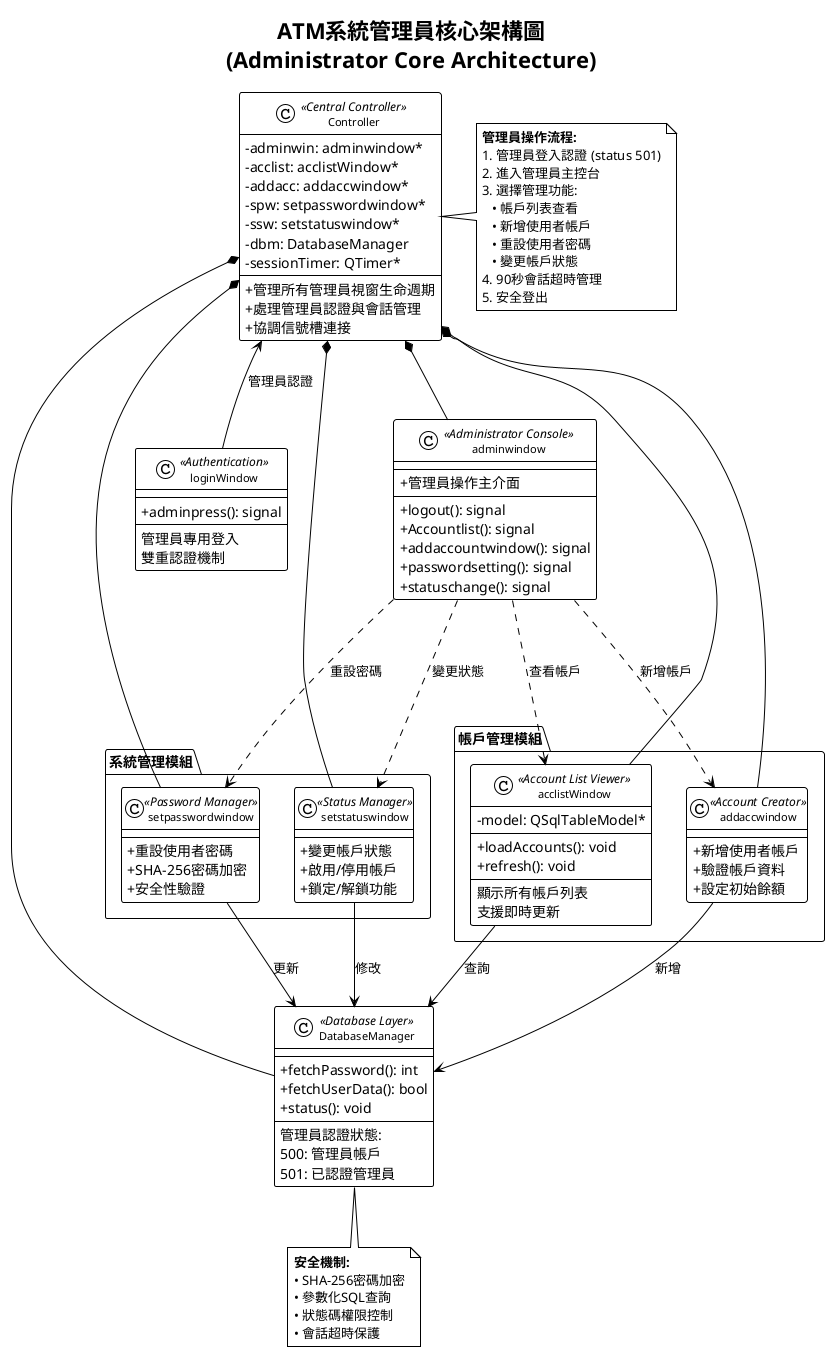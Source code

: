 @startuml ATM Administrator Core Architecture
!theme plain
skinparam classAttributeIconSize 0
skinparam classFontSize 11

title ATM系統管理員核心架構圖\n(Administrator Core Architecture)

' ===== 核心控制器 =====
class Controller <<Central Controller>> {
    - adminwin: adminwindow*
    - acclist: acclistWindow*
    - addacc: addaccwindow*
    - spw: setpasswordwindow*
    - ssw: setstatuswindow*
    - dbm: DatabaseManager
    - sessionTimer: QTimer*
    --
    + 管理所有管理員視窗生命週期
    + 處理管理員認證與會話管理
    + 協調信號槽連接
}

' ===== 管理員主控台 =====
class adminwindow <<Administrator Console>> {
    --
    + 管理員操作主介面
    --
    + logout(): signal
    + Accountlist(): signal
    + addaccountwindow(): signal
    + passwordsetting(): signal
    + statuschange(): signal
}

' ===== 帳戶管理模組 =====
package "帳戶管理模組" {
    class acclistWindow <<Account List Viewer>> {
        - model: QSqlTableModel*
        --
        + loadAccounts(): void
        + refresh(): void
        --
        顯示所有帳戶列表
        支援即時更新
    }

    class addaccwindow <<Account Creator>> {
        --
        + 新增使用者帳戶
        + 驗證帳戶資料
        + 設定初始餘額
    }
}

' ===== 系統管理模組 =====
package "系統管理模組" {
    class setpasswordwindow <<Password Manager>> {
        --
        + 重設使用者密碼
        + SHA-256密碼加密
        + 安全性驗證
    }

    class setstatuswindow <<Status Manager>> {
        --
        + 變更帳戶狀態
        + 啟用/停用帳戶
        + 鎖定/解鎖功能
    }
}

' ===== 資料庫管理 =====
class DatabaseManager <<Database Layer>> {
    --
    + fetchPassword(): int
    + fetchUserData(): bool
    + status(): void
    --
    管理員認證狀態:
    500: 管理員帳戶
    501: 已認證管理員
}

' ===== 認證層 =====
class loginWindow <<Authentication>> {
    --
    + adminpress(): signal
    --
    管理員專用登入
    雙重認證機制
}

' ===== 核心關係 =====
Controller *-- adminwindow
Controller *-- acclistWindow  
Controller *-- addaccwindow
Controller *-- setpasswordwindow
Controller *-- setstatuswindow
Controller *-- DatabaseManager
Controller <-- loginWindow : "管理員認證"

' ===== 功能流程 =====
adminwindow -.-> acclistWindow : "查看帳戶"
adminwindow -.-> addaccwindow : "新增帳戶"
adminwindow -.-> setpasswordwindow : "重設密碼"
adminwindow -.-> setstatuswindow : "變更狀態"

' ===== 資料存取 =====
acclistWindow --> DatabaseManager : "查詢"
addaccwindow --> DatabaseManager : "新增"
setpasswordwindow --> DatabaseManager : "更新"
setstatuswindow --> DatabaseManager : "修改"

' ===== 管理員操作流程說明 =====
note right of Controller
  **管理員操作流程:**
  1. 管理員登入認證 (status 501)
  2. 進入管理員主控台
  3. 選擇管理功能:
     • 帳戶列表查看
     • 新增使用者帳戶  
     • 重設使用者密碼
     • 變更帳戶狀態
  4. 90秒會話超時管理
  5. 安全登出
end note

note bottom of DatabaseManager
  **安全機制:**
  • SHA-256密碼加密
  • 參數化SQL查詢
  • 狀態碼權限控制
  • 會話超時保護
end note

@enduml
